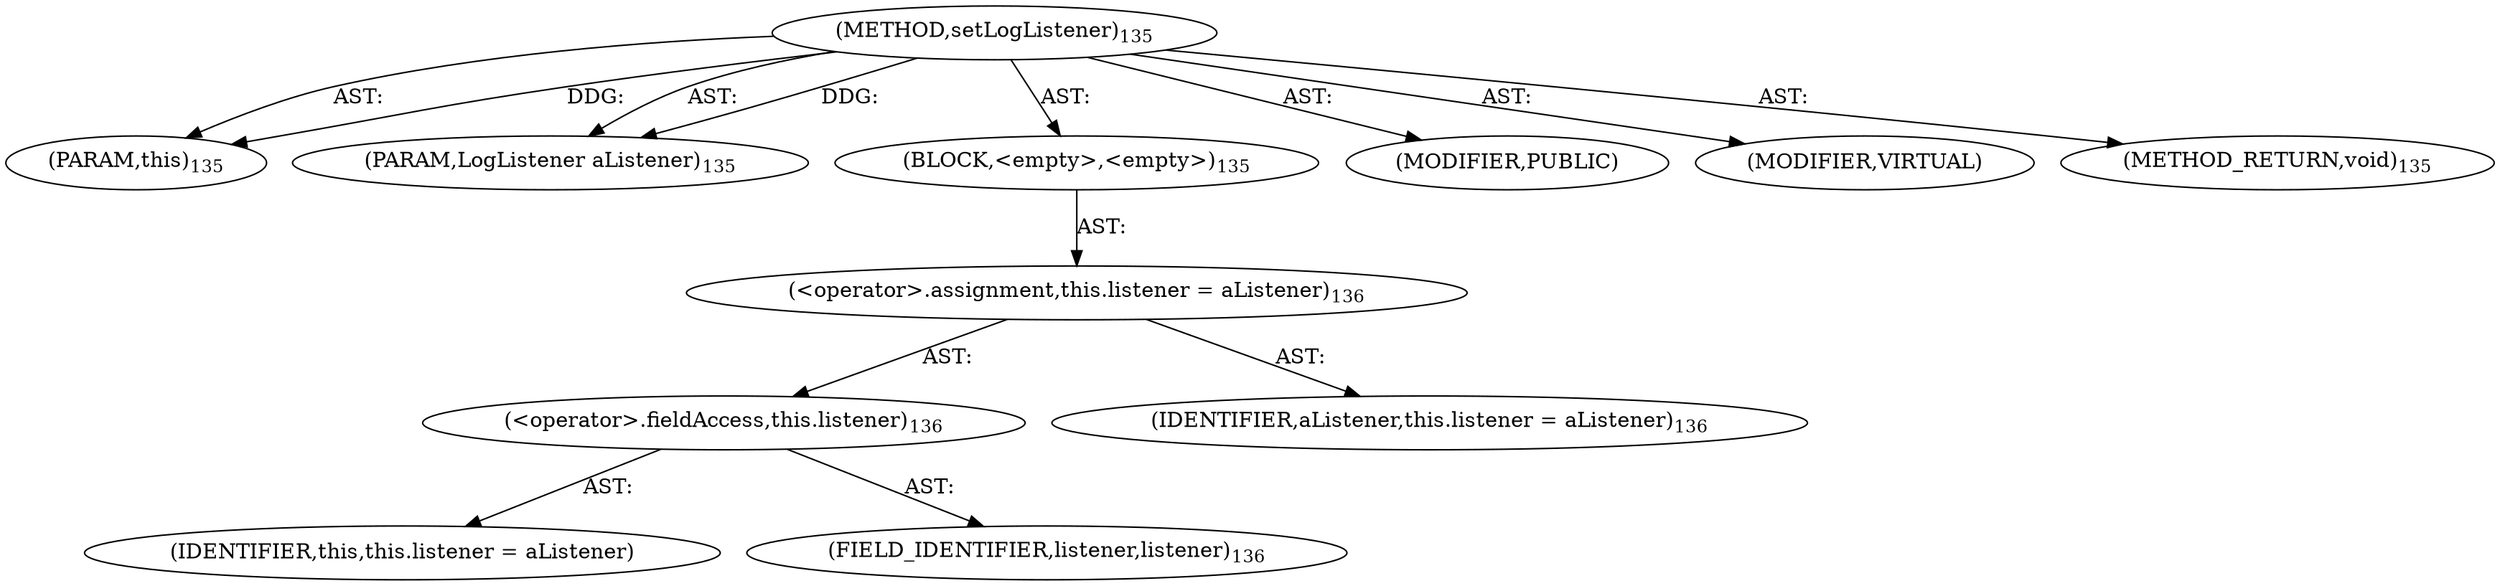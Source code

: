 digraph "setLogListener" {  
"111669149701" [label = <(METHOD,setLogListener)<SUB>135</SUB>> ]
"115964117003" [label = <(PARAM,this)<SUB>135</SUB>> ]
"115964117004" [label = <(PARAM,LogListener aListener)<SUB>135</SUB>> ]
"25769803793" [label = <(BLOCK,&lt;empty&gt;,&lt;empty&gt;)<SUB>135</SUB>> ]
"30064771133" [label = <(&lt;operator&gt;.assignment,this.listener = aListener)<SUB>136</SUB>> ]
"30064771134" [label = <(&lt;operator&gt;.fieldAccess,this.listener)<SUB>136</SUB>> ]
"68719476785" [label = <(IDENTIFIER,this,this.listener = aListener)> ]
"55834574852" [label = <(FIELD_IDENTIFIER,listener,listener)<SUB>136</SUB>> ]
"68719476786" [label = <(IDENTIFIER,aListener,this.listener = aListener)<SUB>136</SUB>> ]
"133143986189" [label = <(MODIFIER,PUBLIC)> ]
"133143986190" [label = <(MODIFIER,VIRTUAL)> ]
"128849018885" [label = <(METHOD_RETURN,void)<SUB>135</SUB>> ]
  "111669149701" -> "115964117003"  [ label = "AST: "] 
  "111669149701" -> "115964117004"  [ label = "AST: "] 
  "111669149701" -> "25769803793"  [ label = "AST: "] 
  "111669149701" -> "133143986189"  [ label = "AST: "] 
  "111669149701" -> "133143986190"  [ label = "AST: "] 
  "111669149701" -> "128849018885"  [ label = "AST: "] 
  "25769803793" -> "30064771133"  [ label = "AST: "] 
  "30064771133" -> "30064771134"  [ label = "AST: "] 
  "30064771133" -> "68719476786"  [ label = "AST: "] 
  "30064771134" -> "68719476785"  [ label = "AST: "] 
  "30064771134" -> "55834574852"  [ label = "AST: "] 
  "111669149701" -> "115964117003"  [ label = "DDG: "] 
  "111669149701" -> "115964117004"  [ label = "DDG: "] 
}
